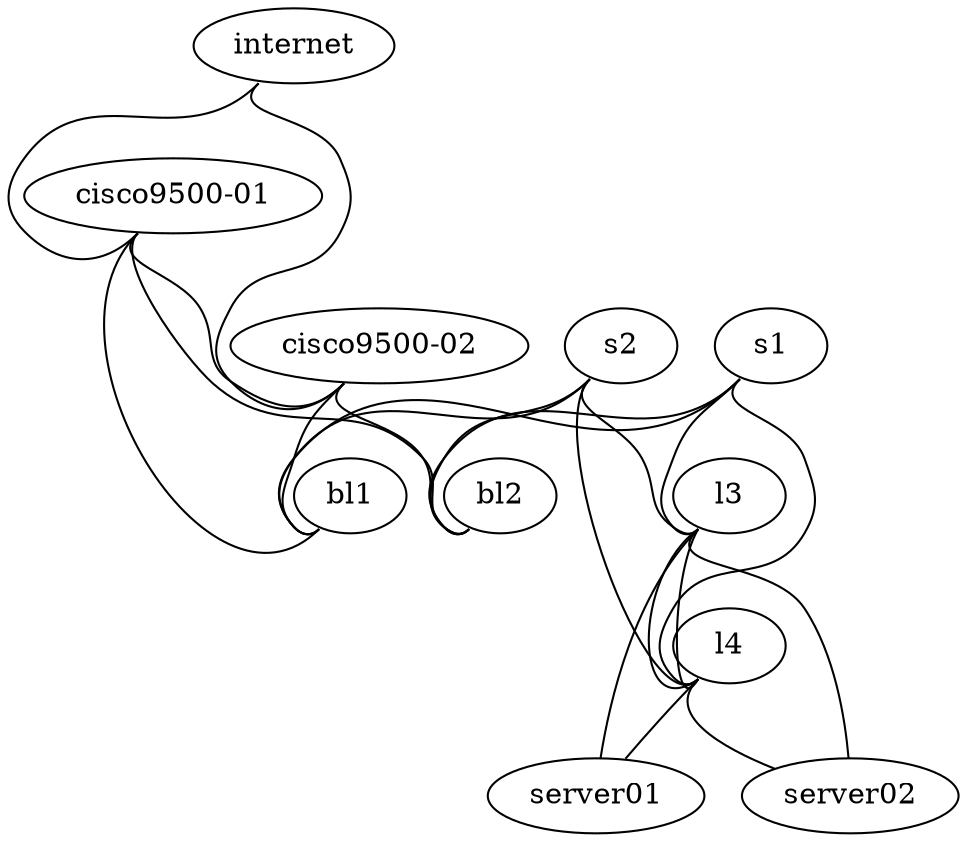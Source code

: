 graph site {
 "internet" [function="internet" os="CumulusCommunity/cumulus-vx" version="3.7.2" memory="1024" config="./helper_scripts/extra_switch_config.sh" mgmt_ip="192.168.200.1"]
 "cisco9500-01" [function="cisco" os="CumulusCommunity/cumulus-vx" version="3.7.2" memory="1024" config="./helper_scripts/extra_switch_config.sh" mgmt_ip="192.168.200.2"]
 "cisco9500-02" [function="cisco" os="CumulusCommunity/cumulus-vx" version="3.7.2" memory="1024" config="./helper_scripts/extra_switch_config.sh" mgmt_ip="192.168.200.3"]
 "s1" [function="spine" os="CumulusCommunity/cumulus-vx" version="3.7.2" memory="1024" config="./helper_scripts/extra_switch_config.sh" mgmt_ip="192.168.200.4"]
 "s2" [function="spine" os="CumulusCommunity/cumulus-vx" version="3.7.2" memory="1024" config="./helper_scripts/extra_switch_config.sh" mgmt_ip="192.168.200.5"]
 "bl1" [function="leaf" os="CumulusCommunity/cumulus-vx" version="3.7.2" memory="1024" config="./helper_scripts/extra_switch_config.sh" mgmt_ip="192.168.200.6"]
 "bl2" [function="leaf" os="CumulusCommunity/cumulus-vx" version="3.7.2" memory="1024" config="./helper_scripts/extra_switch_config.sh" mgmt_ip="192.168.200.7"]
 "l3" [function="leaf" os="CumulusCommunity/cumulus-vx" version="3.7.2" memory="1024" config="./helper_scripts/extra_switch_config.sh" mgmt_ip="192.168.200.8"]
 "l4" [function="leaf" os="CumulusCommunity/cumulus-vx" version="3.7.2" memory="1024" config="./helper_scripts/extra_switch_config.sh" mgmt_ip="192.168.200.9"]
 "server01" [function="host" os="yk0/ubuntu-xenial" memory="768" config="./helper_scripts/extra_server_config.sh" mgmt_ip="192.168.200.10"]
 "server02" [function="host" os="yk0/ubuntu-xenial" memory="768" config="./helper_scripts/extra_server_config.sh" mgmt_ip="192.168.200.11"]

"internet":"swp1" -- "cisco9500-01":"swp4"
"internet":"swp2" -- "cisco9500-02":"swp4"
"cisco9500-01":"swp1" -- "bl1":"swp51"
"cisco9500-01":"swp2" -- "bl2":"swp51"
"cisco9500-02":"swp1" -- "bl1":"swp52"
"cisco9500-02":"swp2" -- "bl2":"swp52"
"cisco9500-01":"swp3" -- "cisco9500-02":"swp3"

"s1":"swp1" -- "bl1":"swp53"
"s1":"swp2" -- "bl2":"swp50"
"s1":"swp3" -- "l3":"swp50"
"s1":"swp4" -- "l4":"swp50"
"s2":"swp1" -- "bl1":"swp54"
"s2":"swp2" -- "bl2":"swp52"
"s2":"swp3" -- "l3":"swp52"
"s2":"swp4" -- "l4":"swp52"
"l3":"swp1" -- "server01":"eth1"
"l3":"swp2" -- "server02":"eth1"
"l4":"swp1" -- "server01":"eth2"
"l4":"swp2" -- "server02":"eth2"
"l3":"swp47" -- "l4":"swp47"
"l3":"swp48" -- "l4":"swp48"
}
